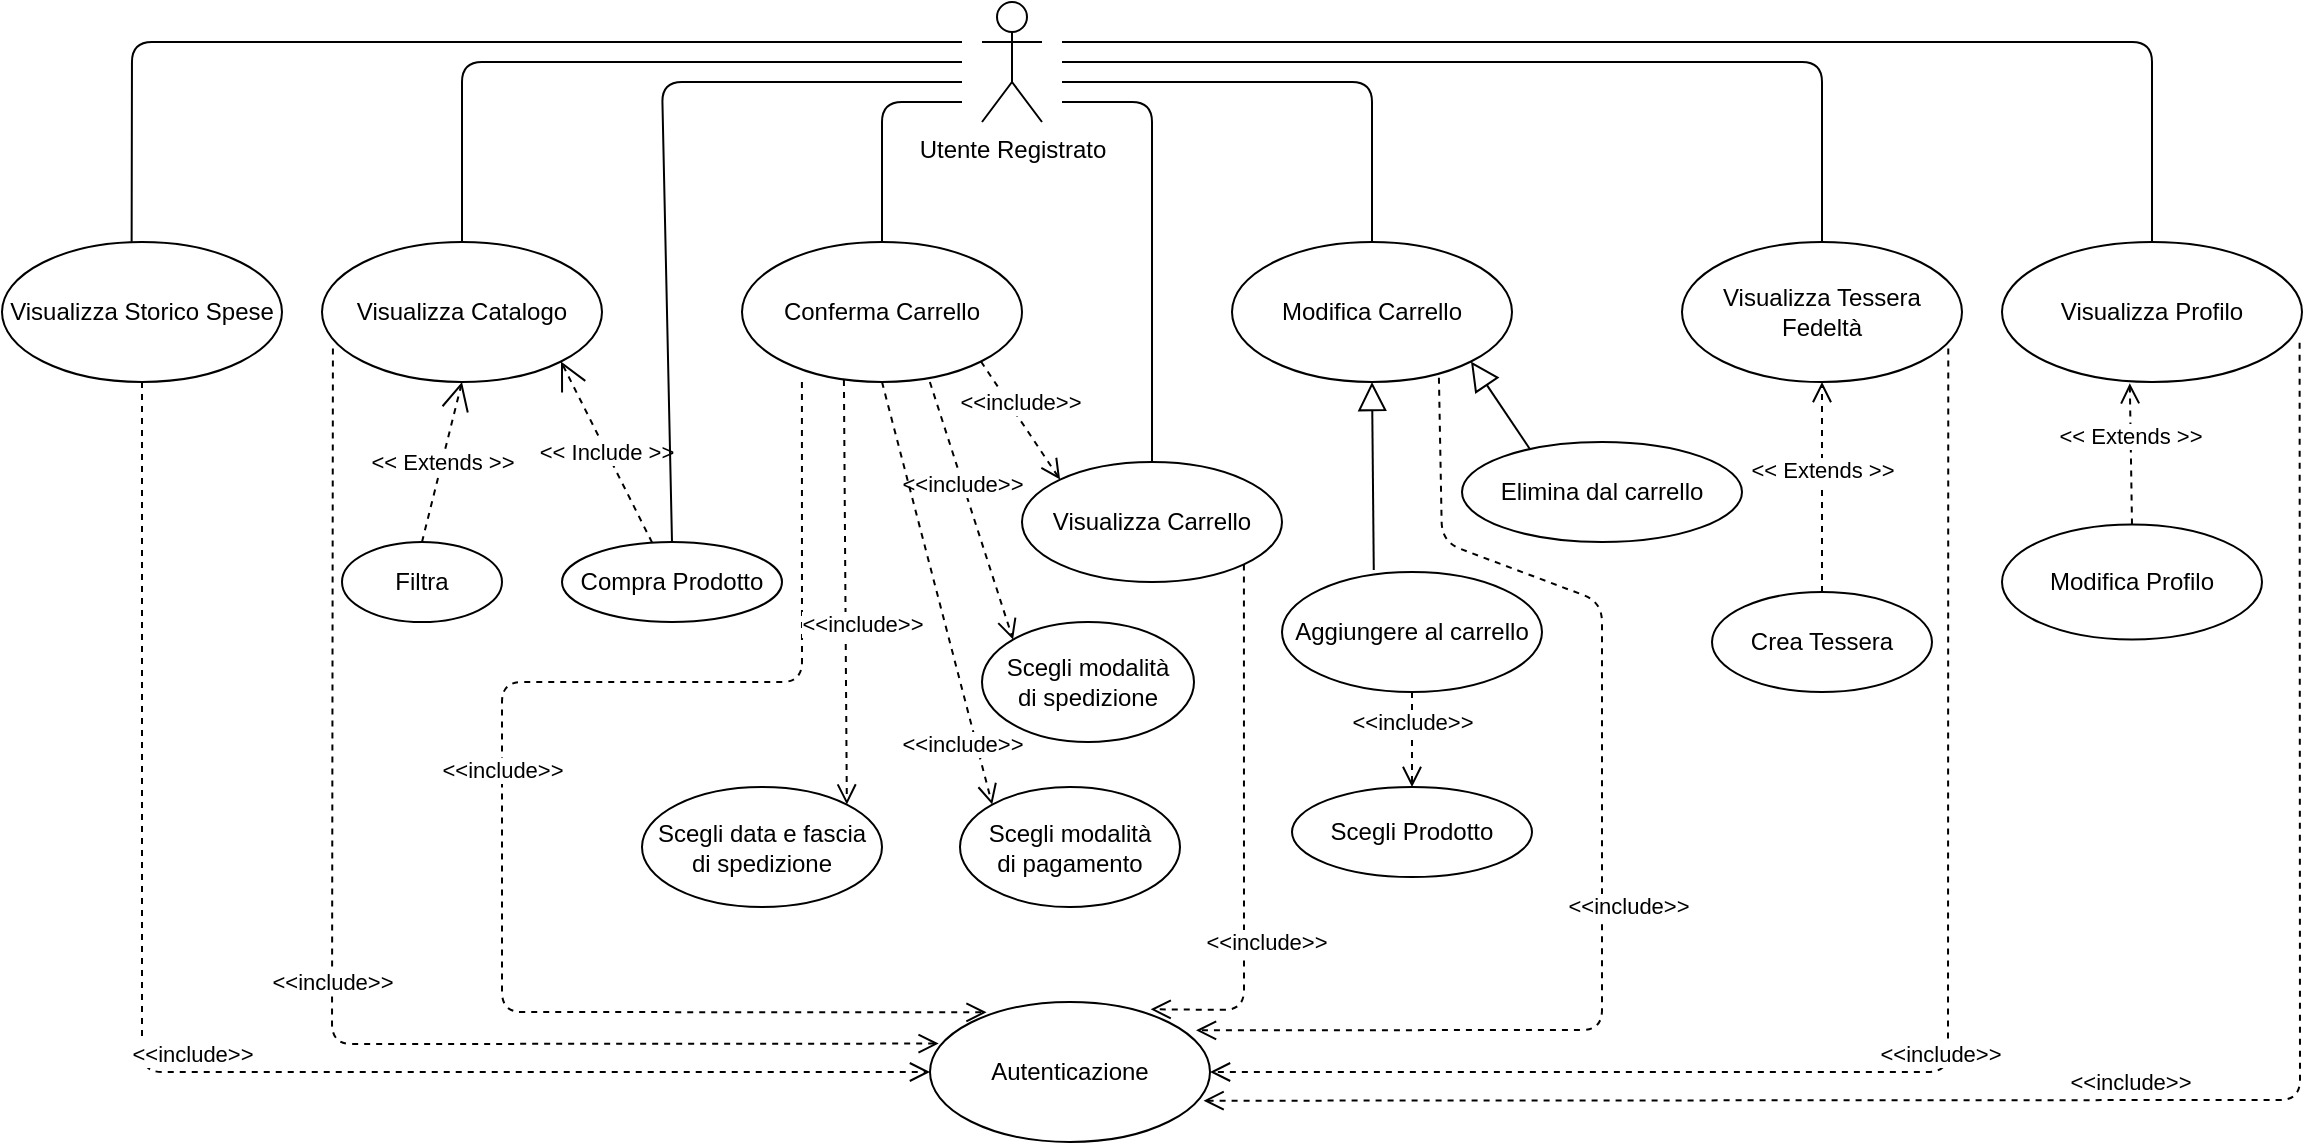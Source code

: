 <mxfile version="13.7.1" type="device"><diagram id="09LeKkmzm14IA8ZA3Lzi" name="Page-1"><mxGraphModel dx="2182" dy="740" grid="1" gridSize="10" guides="1" tooltips="1" connect="1" arrows="1" fold="1" page="1" pageScale="1" pageWidth="827" pageHeight="1169" math="0" shadow="0"><root><mxCell id="0"/><mxCell id="1" parent="0"/><mxCell id="u4LVtqCSMq_NIm3Eaevz-1" value="Utente Registrato" style="shape=umlActor;verticalLabelPosition=bottom;verticalAlign=top;html=1;" parent="1" vertex="1"><mxGeometry x="370" y="10" width="30" height="60" as="geometry"/></mxCell><mxCell id="u4LVtqCSMq_NIm3Eaevz-2" value="Visualizza Catalogo" style="ellipse;whiteSpace=wrap;html=1;" parent="1" vertex="1"><mxGeometry x="40" y="130" width="140" height="70" as="geometry"/></mxCell><mxCell id="u4LVtqCSMq_NIm3Eaevz-3" value="" style="endArrow=none;endFill=0;endSize=12;html=1;entryX=0.5;entryY=0;entryDx=0;entryDy=0;" parent="1" target="u4LVtqCSMq_NIm3Eaevz-2" edge="1"><mxGeometry width="160" relative="1" as="geometry"><mxPoint x="360" y="40" as="sourcePoint"/><mxPoint x="480" y="260" as="targetPoint"/><Array as="points"><mxPoint x="110" y="40"/></Array></mxGeometry></mxCell><mxCell id="u4LVtqCSMq_NIm3Eaevz-4" value="Filtra" style="ellipse;whiteSpace=wrap;html=1;" parent="1" vertex="1"><mxGeometry x="50" y="280" width="80" height="40" as="geometry"/></mxCell><mxCell id="u4LVtqCSMq_NIm3Eaevz-5" value="&amp;lt;&amp;lt; Extends &amp;gt;&amp;gt;" style="endArrow=open;endSize=12;dashed=1;html=1;exitX=0.5;exitY=0;exitDx=0;exitDy=0;entryX=0.5;entryY=1;entryDx=0;entryDy=0;" parent="1" source="u4LVtqCSMq_NIm3Eaevz-4" target="u4LVtqCSMq_NIm3Eaevz-2" edge="1"><mxGeometry width="160" relative="1" as="geometry"><mxPoint x="320" y="260" as="sourcePoint"/><mxPoint x="480" y="260" as="targetPoint"/></mxGeometry></mxCell><mxCell id="u4LVtqCSMq_NIm3Eaevz-6" value="Compra Prodotto" style="ellipse;whiteSpace=wrap;html=1;" parent="1" vertex="1"><mxGeometry x="160" y="280" width="110" height="40" as="geometry"/></mxCell><mxCell id="u4LVtqCSMq_NIm3Eaevz-7" value="&amp;lt;&amp;lt; Include &amp;gt;&amp;gt;" style="endArrow=open;endSize=12;dashed=1;html=1;entryX=1;entryY=1;entryDx=0;entryDy=0;" parent="1" source="u4LVtqCSMq_NIm3Eaevz-6" target="u4LVtqCSMq_NIm3Eaevz-2" edge="1"><mxGeometry width="160" relative="1" as="geometry"><mxPoint x="100" y="290" as="sourcePoint"/><mxPoint x="120" y="210" as="targetPoint"/></mxGeometry></mxCell><mxCell id="u4LVtqCSMq_NIm3Eaevz-8" value="" style="endArrow=none;endFill=0;endSize=12;html=1;entryX=0.5;entryY=0;entryDx=0;entryDy=0;" parent="1" target="u4LVtqCSMq_NIm3Eaevz-6" edge="1"><mxGeometry width="160" relative="1" as="geometry"><mxPoint x="360" y="50" as="sourcePoint"/><mxPoint x="120" y="140" as="targetPoint"/><Array as="points"><mxPoint x="210" y="50"/></Array></mxGeometry></mxCell><mxCell id="u4LVtqCSMq_NIm3Eaevz-9" value="Conferma Carrello" style="ellipse;whiteSpace=wrap;html=1;" parent="1" vertex="1"><mxGeometry x="250" y="130" width="140" height="70" as="geometry"/></mxCell><mxCell id="u4LVtqCSMq_NIm3Eaevz-10" value="Scegli modalità&lt;br&gt;di spedizione" style="ellipse;whiteSpace=wrap;html=1;" parent="1" vertex="1"><mxGeometry x="370" y="320" width="106" height="60" as="geometry"/></mxCell><mxCell id="u4LVtqCSMq_NIm3Eaevz-12" value="Scegli data e fascia&lt;br&gt;di spedizione" style="ellipse;whiteSpace=wrap;html=1;" parent="1" vertex="1"><mxGeometry x="200" y="402.5" width="120" height="60" as="geometry"/></mxCell><mxCell id="u4LVtqCSMq_NIm3Eaevz-14" value="Scegli modalità&lt;br&gt;di pagamento" style="ellipse;whiteSpace=wrap;html=1;" parent="1" vertex="1"><mxGeometry x="359" y="402.5" width="110" height="60" as="geometry"/></mxCell><mxCell id="u4LVtqCSMq_NIm3Eaevz-16" value="Visualizza Carrello" style="ellipse;whiteSpace=wrap;html=1;" parent="1" vertex="1"><mxGeometry x="390" y="240" width="130" height="60" as="geometry"/></mxCell><mxCell id="u4LVtqCSMq_NIm3Eaevz-17" value="&amp;lt;&amp;lt;include&amp;gt;&amp;gt;" style="html=1;verticalAlign=bottom;endArrow=open;dashed=1;endSize=8;entryX=0;entryY=0;entryDx=0;entryDy=0;exitX=1;exitY=1;exitDx=0;exitDy=0;" parent="1" source="u4LVtqCSMq_NIm3Eaevz-9" target="u4LVtqCSMq_NIm3Eaevz-16" edge="1"><mxGeometry relative="1" as="geometry"><mxPoint x="420" y="160" as="sourcePoint"/><mxPoint x="410.0" y="295" as="targetPoint"/></mxGeometry></mxCell><mxCell id="u4LVtqCSMq_NIm3Eaevz-21" value="" style="endArrow=none;endFill=0;endSize=12;html=1;entryX=0.5;entryY=0;entryDx=0;entryDy=0;" parent="1" target="u4LVtqCSMq_NIm3Eaevz-16" edge="1"><mxGeometry width="160" relative="1" as="geometry"><mxPoint x="410" y="60" as="sourcePoint"/><mxPoint x="225" y="290" as="targetPoint"/><Array as="points"><mxPoint x="455" y="60"/></Array></mxGeometry></mxCell><mxCell id="u4LVtqCSMq_NIm3Eaevz-26" value="Modifica Carrello" style="ellipse;whiteSpace=wrap;html=1;" parent="1" vertex="1"><mxGeometry x="495" y="130" width="140" height="70" as="geometry"/></mxCell><mxCell id="u4LVtqCSMq_NIm3Eaevz-27" value="Aggiungere al carrello" style="ellipse;whiteSpace=wrap;html=1;" parent="1" vertex="1"><mxGeometry x="520" y="295" width="130" height="60" as="geometry"/></mxCell><mxCell id="u4LVtqCSMq_NIm3Eaevz-28" value="" style="endArrow=block;endFill=0;endSize=12;html=1;exitX=0.353;exitY=-0.016;exitDx=0;exitDy=0;entryX=0.5;entryY=1;entryDx=0;entryDy=0;exitPerimeter=0;" parent="1" source="u4LVtqCSMq_NIm3Eaevz-27" target="u4LVtqCSMq_NIm3Eaevz-26" edge="1"><mxGeometry width="160" relative="1" as="geometry"><mxPoint x="685" y="160" as="sourcePoint"/><mxPoint x="845" y="160" as="targetPoint"/></mxGeometry></mxCell><mxCell id="u4LVtqCSMq_NIm3Eaevz-29" value="Scegli Prodotto" style="ellipse;whiteSpace=wrap;html=1;" parent="1" vertex="1"><mxGeometry x="525" y="402.5" width="120" height="45" as="geometry"/></mxCell><mxCell id="u4LVtqCSMq_NIm3Eaevz-30" value="&amp;lt;&amp;lt;include&amp;gt;&amp;gt;" style="html=1;verticalAlign=bottom;endArrow=open;dashed=1;endSize=8;exitX=0.5;exitY=1;exitDx=0;exitDy=0;" parent="1" source="u4LVtqCSMq_NIm3Eaevz-27" target="u4LVtqCSMq_NIm3Eaevz-29" edge="1"><mxGeometry relative="1" as="geometry"><mxPoint x="610" y="310" as="sourcePoint"/><mxPoint x="825.108" y="70.45" as="targetPoint"/></mxGeometry></mxCell><mxCell id="u4LVtqCSMq_NIm3Eaevz-31" value="Elimina dal carrello" style="ellipse;whiteSpace=wrap;html=1;" parent="1" vertex="1"><mxGeometry x="610" y="230" width="140" height="50" as="geometry"/></mxCell><mxCell id="u4LVtqCSMq_NIm3Eaevz-32" value="" style="endArrow=block;endFill=0;endSize=12;html=1;exitX=0.244;exitY=0.077;exitDx=0;exitDy=0;entryX=1;entryY=1;entryDx=0;entryDy=0;exitPerimeter=0;" parent="1" source="u4LVtqCSMq_NIm3Eaevz-31" target="u4LVtqCSMq_NIm3Eaevz-26" edge="1"><mxGeometry width="160" relative="1" as="geometry"><mxPoint x="825.0" y="185" as="sourcePoint"/><mxPoint x="725.0" y="225" as="targetPoint"/></mxGeometry></mxCell><mxCell id="u4LVtqCSMq_NIm3Eaevz-33" value="" style="endArrow=none;endFill=0;endSize=12;html=1;entryX=0.5;entryY=0;entryDx=0;entryDy=0;" parent="1" target="u4LVtqCSMq_NIm3Eaevz-26" edge="1"><mxGeometry width="160" relative="1" as="geometry"><mxPoint x="410" y="50" as="sourcePoint"/><mxPoint x="465" y="250" as="targetPoint"/><Array as="points"><mxPoint x="565" y="50"/></Array></mxGeometry></mxCell><mxCell id="u4LVtqCSMq_NIm3Eaevz-34" value="Visualizza Tessera Fedeltà" style="ellipse;whiteSpace=wrap;html=1;" parent="1" vertex="1"><mxGeometry x="720" y="130" width="140" height="70" as="geometry"/></mxCell><mxCell id="u4LVtqCSMq_NIm3Eaevz-35" value="Crea Tessera" style="ellipse;whiteSpace=wrap;html=1;" parent="1" vertex="1"><mxGeometry x="735" y="305" width="110" height="50" as="geometry"/></mxCell><mxCell id="u4LVtqCSMq_NIm3Eaevz-36" value="&amp;lt;&amp;lt; Extends &amp;gt;&amp;gt;" style="html=1;verticalAlign=bottom;endArrow=open;dashed=1;endSize=8;entryX=0.5;entryY=1;entryDx=0;entryDy=0;" parent="1" source="u4LVtqCSMq_NIm3Eaevz-35" target="u4LVtqCSMq_NIm3Eaevz-34" edge="1"><mxGeometry relative="1" as="geometry"><mxPoint x="805" y="300" as="sourcePoint"/><mxPoint x="930.0" y="-198.75" as="targetPoint"/></mxGeometry></mxCell><mxCell id="u4LVtqCSMq_NIm3Eaevz-37" value="" style="endArrow=none;endFill=0;endSize=12;html=1;entryX=0.5;entryY=0;entryDx=0;entryDy=0;" parent="1" target="u4LVtqCSMq_NIm3Eaevz-34" edge="1"><mxGeometry width="160" relative="1" as="geometry"><mxPoint x="410" y="40" as="sourcePoint"/><mxPoint x="575" y="140" as="targetPoint"/><Array as="points"><mxPoint x="790" y="40"/></Array></mxGeometry></mxCell><mxCell id="u4LVtqCSMq_NIm3Eaevz-38" value="Visualizza Profilo" style="ellipse;whiteSpace=wrap;html=1;" parent="1" vertex="1"><mxGeometry x="880" y="130" width="150" height="70" as="geometry"/></mxCell><mxCell id="u4LVtqCSMq_NIm3Eaevz-39" value="" style="endArrow=none;endFill=0;endSize=12;html=1;entryX=0.5;entryY=0;entryDx=0;entryDy=0;" parent="1" target="u4LVtqCSMq_NIm3Eaevz-38" edge="1"><mxGeometry width="160" relative="1" as="geometry"><mxPoint x="410" y="30" as="sourcePoint"/><mxPoint x="800" y="140" as="targetPoint"/><Array as="points"><mxPoint x="955" y="30"/></Array></mxGeometry></mxCell><mxCell id="u4LVtqCSMq_NIm3Eaevz-40" value="Modifica Profilo" style="ellipse;whiteSpace=wrap;html=1;" parent="1" vertex="1"><mxGeometry x="880" y="271.25" width="130" height="57.5" as="geometry"/></mxCell><mxCell id="u4LVtqCSMq_NIm3Eaevz-41" value="&amp;lt;&amp;lt; Extends &amp;gt;&amp;gt;" style="html=1;verticalAlign=bottom;endArrow=open;dashed=1;endSize=8;exitX=0.5;exitY=0;exitDx=0;exitDy=0;entryX=0.426;entryY=1.009;entryDx=0;entryDy=0;entryPerimeter=0;" parent="1" source="u4LVtqCSMq_NIm3Eaevz-40" target="u4LVtqCSMq_NIm3Eaevz-38" edge="1"><mxGeometry relative="1" as="geometry"><mxPoint x="900" y="161.25" as="sourcePoint"/><mxPoint x="800.0" y="400" as="targetPoint"/></mxGeometry></mxCell><mxCell id="u4LVtqCSMq_NIm3Eaevz-44" value="Visualizza Storico Spese" style="ellipse;whiteSpace=wrap;html=1;labelBorderColor=none;" parent="1" vertex="1"><mxGeometry x="-120" y="130" width="140" height="70" as="geometry"/></mxCell><mxCell id="u4LVtqCSMq_NIm3Eaevz-45" value="" style="endArrow=none;endFill=0;endSize=12;html=1;entryX=0.463;entryY=-0.001;entryDx=0;entryDy=0;entryPerimeter=0;" parent="1" target="u4LVtqCSMq_NIm3Eaevz-44" edge="1"><mxGeometry width="160" relative="1" as="geometry"><mxPoint x="360" y="30" as="sourcePoint"/><mxPoint x="120" y="140" as="targetPoint"/><Array as="points"><mxPoint x="-55" y="30"/></Array></mxGeometry></mxCell><mxCell id="u4LVtqCSMq_NIm3Eaevz-46" value="" style="endArrow=none;endFill=0;endSize=12;html=1;entryX=0.5;entryY=0;entryDx=0;entryDy=0;" parent="1" target="u4LVtqCSMq_NIm3Eaevz-9" edge="1"><mxGeometry width="160" relative="1" as="geometry"><mxPoint x="360" y="60" as="sourcePoint"/><mxPoint x="465.0" y="250" as="targetPoint"/><Array as="points"><mxPoint x="320" y="60"/></Array></mxGeometry></mxCell><mxCell id="u4LVtqCSMq_NIm3Eaevz-47" value="Autenticazione" style="ellipse;whiteSpace=wrap;html=1;" parent="1" vertex="1"><mxGeometry x="344" y="510" width="140" height="70" as="geometry"/></mxCell><mxCell id="u4LVtqCSMq_NIm3Eaevz-49" value="&amp;lt;&amp;lt;include&amp;gt;&amp;gt;" style="html=1;verticalAlign=bottom;endArrow=open;dashed=1;endSize=8;exitX=0.5;exitY=1;exitDx=0;exitDy=0;entryX=0;entryY=0.5;entryDx=0;entryDy=0;" parent="1" source="u4LVtqCSMq_NIm3Eaevz-44" target="u4LVtqCSMq_NIm3Eaevz-47" edge="1"><mxGeometry relative="1" as="geometry"><mxPoint x="575" y="350" as="sourcePoint"/><mxPoint x="575" y="412.5" as="targetPoint"/><Array as="points"><mxPoint x="-50" y="545"/></Array></mxGeometry></mxCell><mxCell id="u4LVtqCSMq_NIm3Eaevz-50" value="&amp;lt;&amp;lt;include&amp;gt;&amp;gt;" style="html=1;verticalAlign=bottom;endArrow=open;dashed=1;endSize=8;exitX=0.039;exitY=0.76;exitDx=0;exitDy=0;entryX=0.031;entryY=0.297;entryDx=0;entryDy=0;entryPerimeter=0;exitPerimeter=0;" parent="1" source="u4LVtqCSMq_NIm3Eaevz-2" target="u4LVtqCSMq_NIm3Eaevz-47" edge="1"><mxGeometry relative="1" as="geometry"><mxPoint x="-40" y="210.0" as="sourcePoint"/><mxPoint x="354" y="555" as="targetPoint"/><Array as="points"><mxPoint x="45" y="531"/></Array></mxGeometry></mxCell><mxCell id="u4LVtqCSMq_NIm3Eaevz-51" value="&amp;lt;&amp;lt;include&amp;gt;&amp;gt;" style="html=1;verticalAlign=bottom;endArrow=open;dashed=1;endSize=8;exitX=0.992;exitY=0.719;exitDx=0;exitDy=0;entryX=0.977;entryY=0.705;entryDx=0;entryDy=0;entryPerimeter=0;exitPerimeter=0;" parent="1" source="u4LVtqCSMq_NIm3Eaevz-38" target="u4LVtqCSMq_NIm3Eaevz-47" edge="1"><mxGeometry relative="1" as="geometry"><mxPoint x="55.46" y="193.2" as="sourcePoint"/><mxPoint x="358.34" y="540.79" as="targetPoint"/><Array as="points"><mxPoint x="1029" y="559"/></Array></mxGeometry></mxCell><mxCell id="u4LVtqCSMq_NIm3Eaevz-52" value="&amp;lt;&amp;lt;include&amp;gt;&amp;gt;" style="html=1;verticalAlign=bottom;endArrow=open;dashed=1;endSize=8;exitX=0.951;exitY=0.76;exitDx=0;exitDy=0;entryX=1;entryY=0.5;entryDx=0;entryDy=0;exitPerimeter=0;" parent="1" source="u4LVtqCSMq_NIm3Eaevz-34" target="u4LVtqCSMq_NIm3Eaevz-47" edge="1"><mxGeometry relative="1" as="geometry"><mxPoint x="1038.8" y="190.33" as="sourcePoint"/><mxPoint x="490.78" y="569.35" as="targetPoint"/><Array as="points"><mxPoint x="853" y="545"/></Array></mxGeometry></mxCell><mxCell id="u4LVtqCSMq_NIm3Eaevz-53" value="&amp;lt;&amp;lt;include&amp;gt;&amp;gt;" style="html=1;verticalAlign=bottom;endArrow=open;dashed=1;endSize=8;entryX=0.95;entryY=0.202;entryDx=0;entryDy=0;entryPerimeter=0;exitX=0.739;exitY=0.97;exitDx=0;exitDy=0;exitPerimeter=0;" parent="1" source="u4LVtqCSMq_NIm3Eaevz-26" target="u4LVtqCSMq_NIm3Eaevz-47" edge="1"><mxGeometry x="0.126" y="13" relative="1" as="geometry"><mxPoint x="600" y="200" as="sourcePoint"/><mxPoint x="494" y="555" as="targetPoint"/><Array as="points"><mxPoint x="600" y="280"/><mxPoint x="680" y="310"/><mxPoint x="680" y="524"/></Array><mxPoint as="offset"/></mxGeometry></mxCell><mxCell id="u4LVtqCSMq_NIm3Eaevz-54" value="&amp;lt;&amp;lt;include&amp;gt;&amp;gt;" style="html=1;verticalAlign=bottom;endArrow=open;dashed=1;endSize=8;entryX=0.788;entryY=0.052;entryDx=0;entryDy=0;entryPerimeter=0;exitX=1;exitY=1;exitDx=0;exitDy=0;" parent="1" source="u4LVtqCSMq_NIm3Eaevz-16" target="u4LVtqCSMq_NIm3Eaevz-47" edge="1"><mxGeometry x="0.469" y="11" relative="1" as="geometry"><mxPoint x="480" y="300" as="sourcePoint"/><mxPoint x="361.4" y="699.11" as="targetPoint"/><Array as="points"><mxPoint x="501" y="514"/></Array><mxPoint as="offset"/></mxGeometry></mxCell><mxCell id="u4LVtqCSMq_NIm3Eaevz-55" value="&amp;lt;&amp;lt;include&amp;gt;&amp;gt;" style="html=1;verticalAlign=bottom;endArrow=open;dashed=1;endSize=8;exitX=0.214;exitY=1;exitDx=0;exitDy=0;entryX=0.202;entryY=0.074;entryDx=0;entryDy=0;exitPerimeter=0;entryPerimeter=0;" parent="1" source="u4LVtqCSMq_NIm3Eaevz-9" target="u4LVtqCSMq_NIm3Eaevz-47" edge="1"><mxGeometry relative="1" as="geometry"><mxPoint x="55.46" y="193.2" as="sourcePoint"/><mxPoint x="358.34" y="540.79" as="targetPoint"/><Array as="points"><mxPoint x="280" y="350"/><mxPoint x="130" y="350"/><mxPoint x="130" y="515"/></Array></mxGeometry></mxCell><mxCell id="sRqVUDmyZ1G7sioMo8E3-1" value="&amp;lt;&amp;lt;include&amp;gt;&amp;gt;" style="html=1;verticalAlign=bottom;endArrow=open;dashed=1;endSize=8;entryX=0;entryY=0;entryDx=0;entryDy=0;exitX=0.671;exitY=1;exitDx=0;exitDy=0;exitPerimeter=0;" edge="1" parent="1" source="u4LVtqCSMq_NIm3Eaevz-9" target="u4LVtqCSMq_NIm3Eaevz-10"><mxGeometry x="-0.083" y="-3" relative="1" as="geometry"><mxPoint x="379.497" y="199.749" as="sourcePoint"/><mxPoint x="419.038" y="258.787" as="targetPoint"/><mxPoint as="offset"/></mxGeometry></mxCell><mxCell id="sRqVUDmyZ1G7sioMo8E3-2" value="&amp;lt;&amp;lt;include&amp;gt;&amp;gt;" style="html=1;verticalAlign=bottom;endArrow=open;dashed=1;endSize=8;entryX=0;entryY=0;entryDx=0;entryDy=0;exitX=0.5;exitY=1;exitDx=0;exitDy=0;" edge="1" parent="1" source="u4LVtqCSMq_NIm3Eaevz-9" target="u4LVtqCSMq_NIm3Eaevz-14"><mxGeometry x="0.776" y="-9" relative="1" as="geometry"><mxPoint x="353.94" y="210" as="sourcePoint"/><mxPoint x="395.523" y="338.787" as="targetPoint"/><mxPoint as="offset"/></mxGeometry></mxCell><mxCell id="sRqVUDmyZ1G7sioMo8E3-3" value="&amp;lt;&amp;lt;include&amp;gt;&amp;gt;" style="html=1;verticalAlign=bottom;endArrow=open;dashed=1;endSize=8;entryX=1;entryY=0;entryDx=0;entryDy=0;exitX=0.364;exitY=0.986;exitDx=0;exitDy=0;exitPerimeter=0;" edge="1" parent="1" source="u4LVtqCSMq_NIm3Eaevz-9" target="u4LVtqCSMq_NIm3Eaevz-12"><mxGeometry x="0.235" y="8" relative="1" as="geometry"><mxPoint x="363.94" y="220" as="sourcePoint"/><mxPoint x="405.523" y="348.787" as="targetPoint"/><mxPoint as="offset"/></mxGeometry></mxCell></root></mxGraphModel></diagram></mxfile>